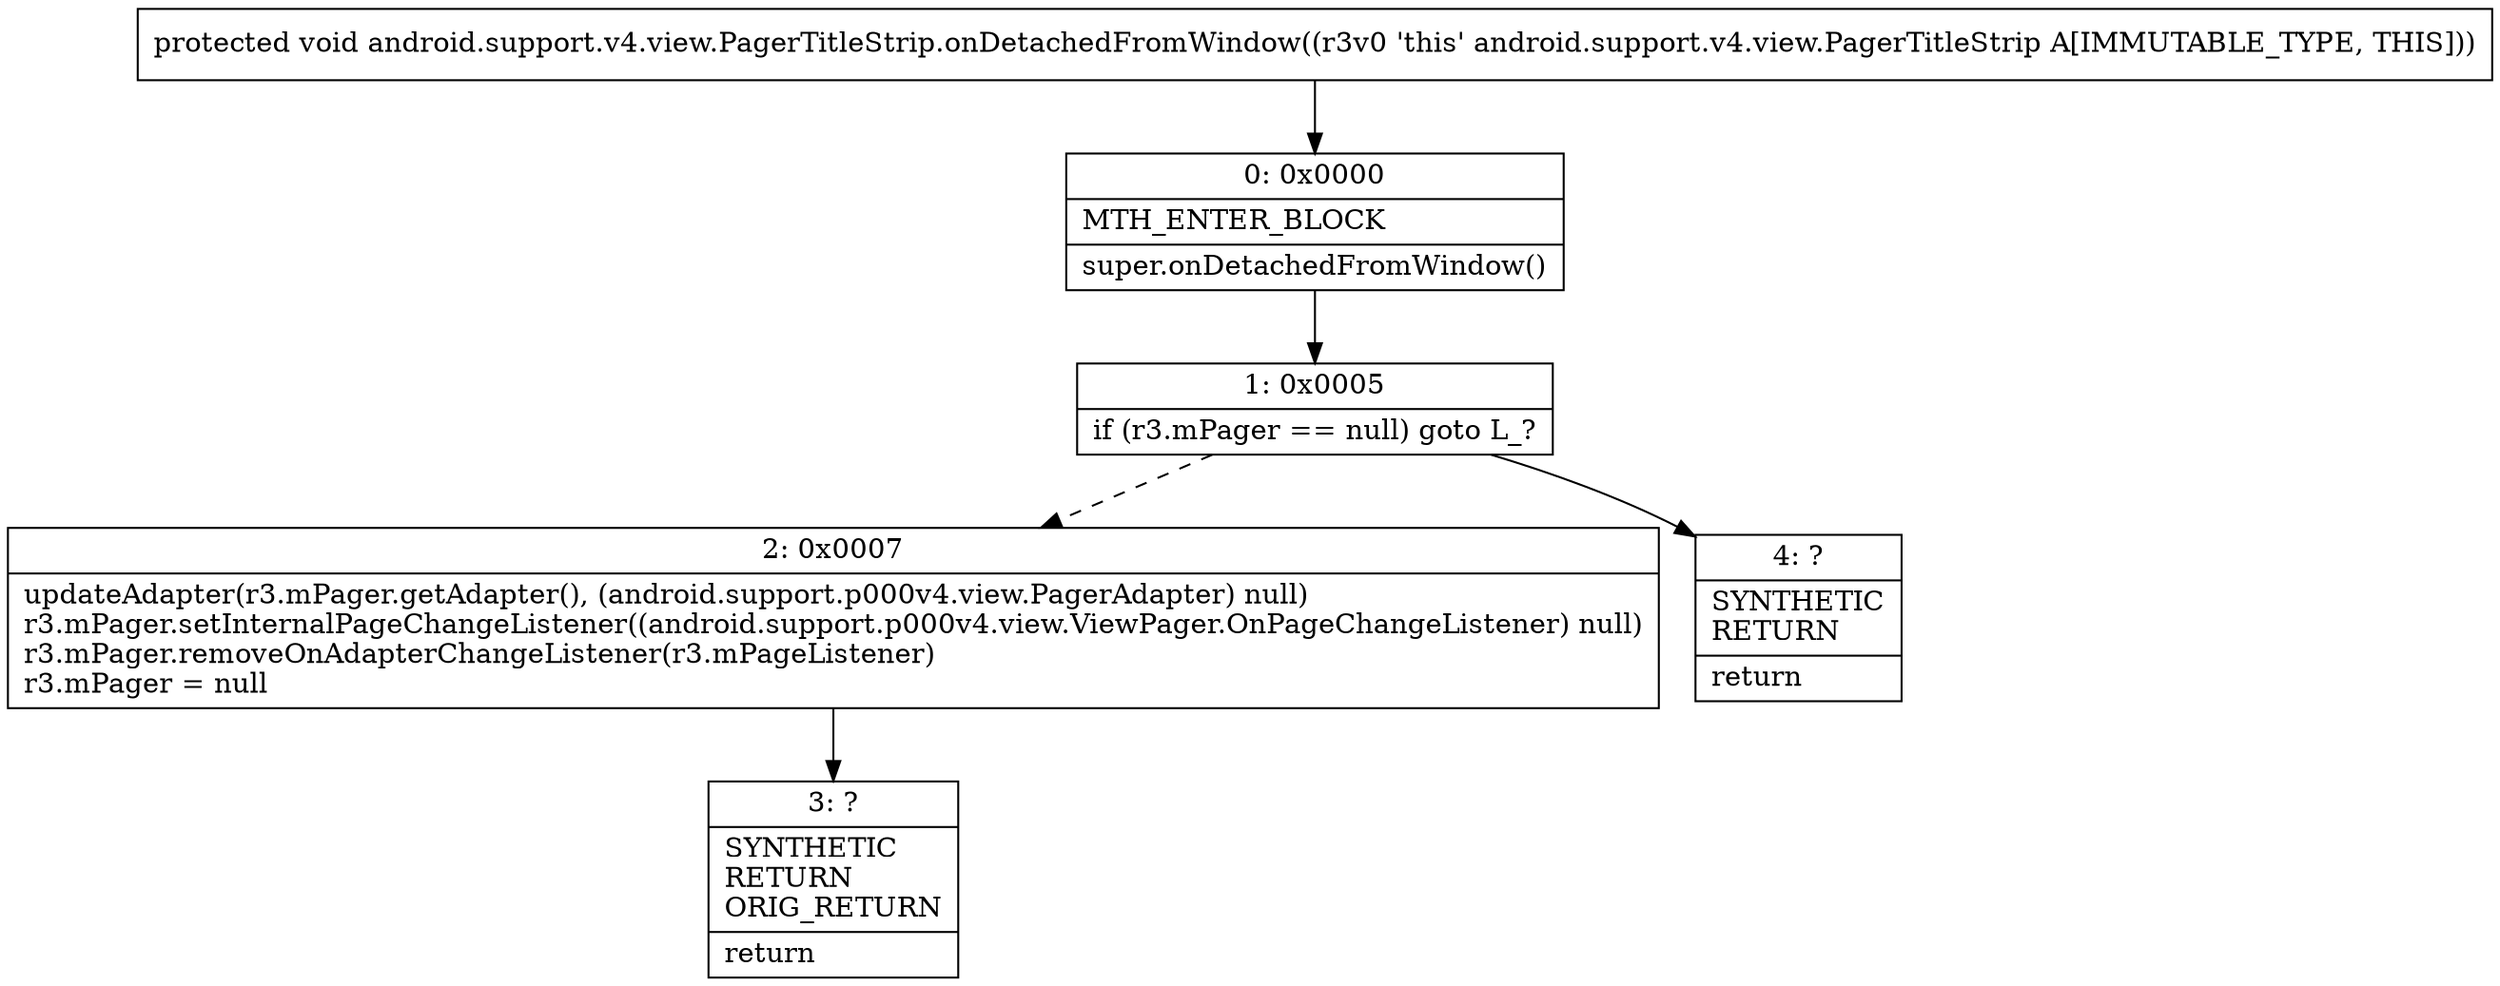 digraph "CFG forandroid.support.v4.view.PagerTitleStrip.onDetachedFromWindow()V" {
Node_0 [shape=record,label="{0\:\ 0x0000|MTH_ENTER_BLOCK\l|super.onDetachedFromWindow()\l}"];
Node_1 [shape=record,label="{1\:\ 0x0005|if (r3.mPager == null) goto L_?\l}"];
Node_2 [shape=record,label="{2\:\ 0x0007|updateAdapter(r3.mPager.getAdapter(), (android.support.p000v4.view.PagerAdapter) null)\lr3.mPager.setInternalPageChangeListener((android.support.p000v4.view.ViewPager.OnPageChangeListener) null)\lr3.mPager.removeOnAdapterChangeListener(r3.mPageListener)\lr3.mPager = null\l}"];
Node_3 [shape=record,label="{3\:\ ?|SYNTHETIC\lRETURN\lORIG_RETURN\l|return\l}"];
Node_4 [shape=record,label="{4\:\ ?|SYNTHETIC\lRETURN\l|return\l}"];
MethodNode[shape=record,label="{protected void android.support.v4.view.PagerTitleStrip.onDetachedFromWindow((r3v0 'this' android.support.v4.view.PagerTitleStrip A[IMMUTABLE_TYPE, THIS])) }"];
MethodNode -> Node_0;
Node_0 -> Node_1;
Node_1 -> Node_2[style=dashed];
Node_1 -> Node_4;
Node_2 -> Node_3;
}

